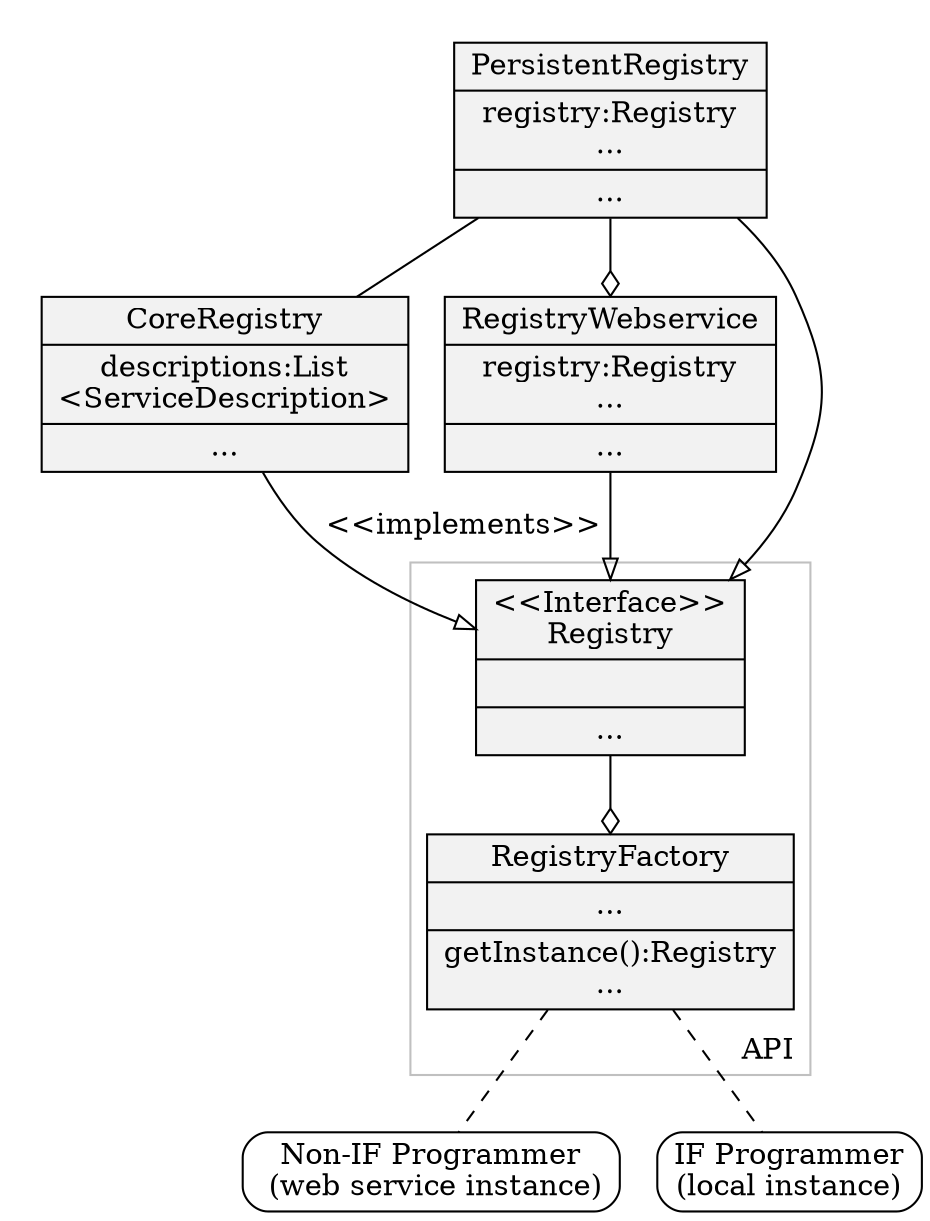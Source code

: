 /* Graphviz diagram for the Planets Service Registry classes */

digraph registry {
  node[shape=record style=filled,fillcolor=grey95 width=1.5]
  edge[]
  Core[label = "{CoreRegistry|descriptions:List\n\<ServiceDescription\>|...}"]
  WS[label = "{RegistryWebservice|registry:Registry\n...|...}"]
  Persistent[label = "{PersistentRegistry|registry:Registry\n...|...}"]
  ServiceRegistry[label = "{\<\<Interface\>\>\nRegistry||...}"]
  Factory[label = "{RegistryFactory|...|getInstance():Registry\n...}"]
  NonIfProgrammer[label = "Non-IF Programmer\n (web service instance)" style=rounded]
  IfProgrammer[label = "IF Programmer\n(local instance)" style=rounded]
  
  subgraph cluster_internal{
    color=white
    Persistent->Core[arrowhead=none arrowtail=odiamond]
    Persistent->WS[arrowhead=odiamond]
  }
  
  subgraph cluster_public{
    labeljust=r
    labelloc=b
    color=grey
    label="API"
    Persistent->ServiceRegistry[arrowhead=empty]
    Core->ServiceRegistry[arrowhead=empty label=" \<\<implements\>\>"]
    WS->ServiceRegistry[arrowhead=empty ] 
    ServiceRegistry->Factory[arrowtail=none arrowhead=odiamond]
  }
  Factory->NonIfProgrammer[arrowhead=none style=dashed]
  Factory->IfProgrammer[arrowhead=none style=dashed]
}